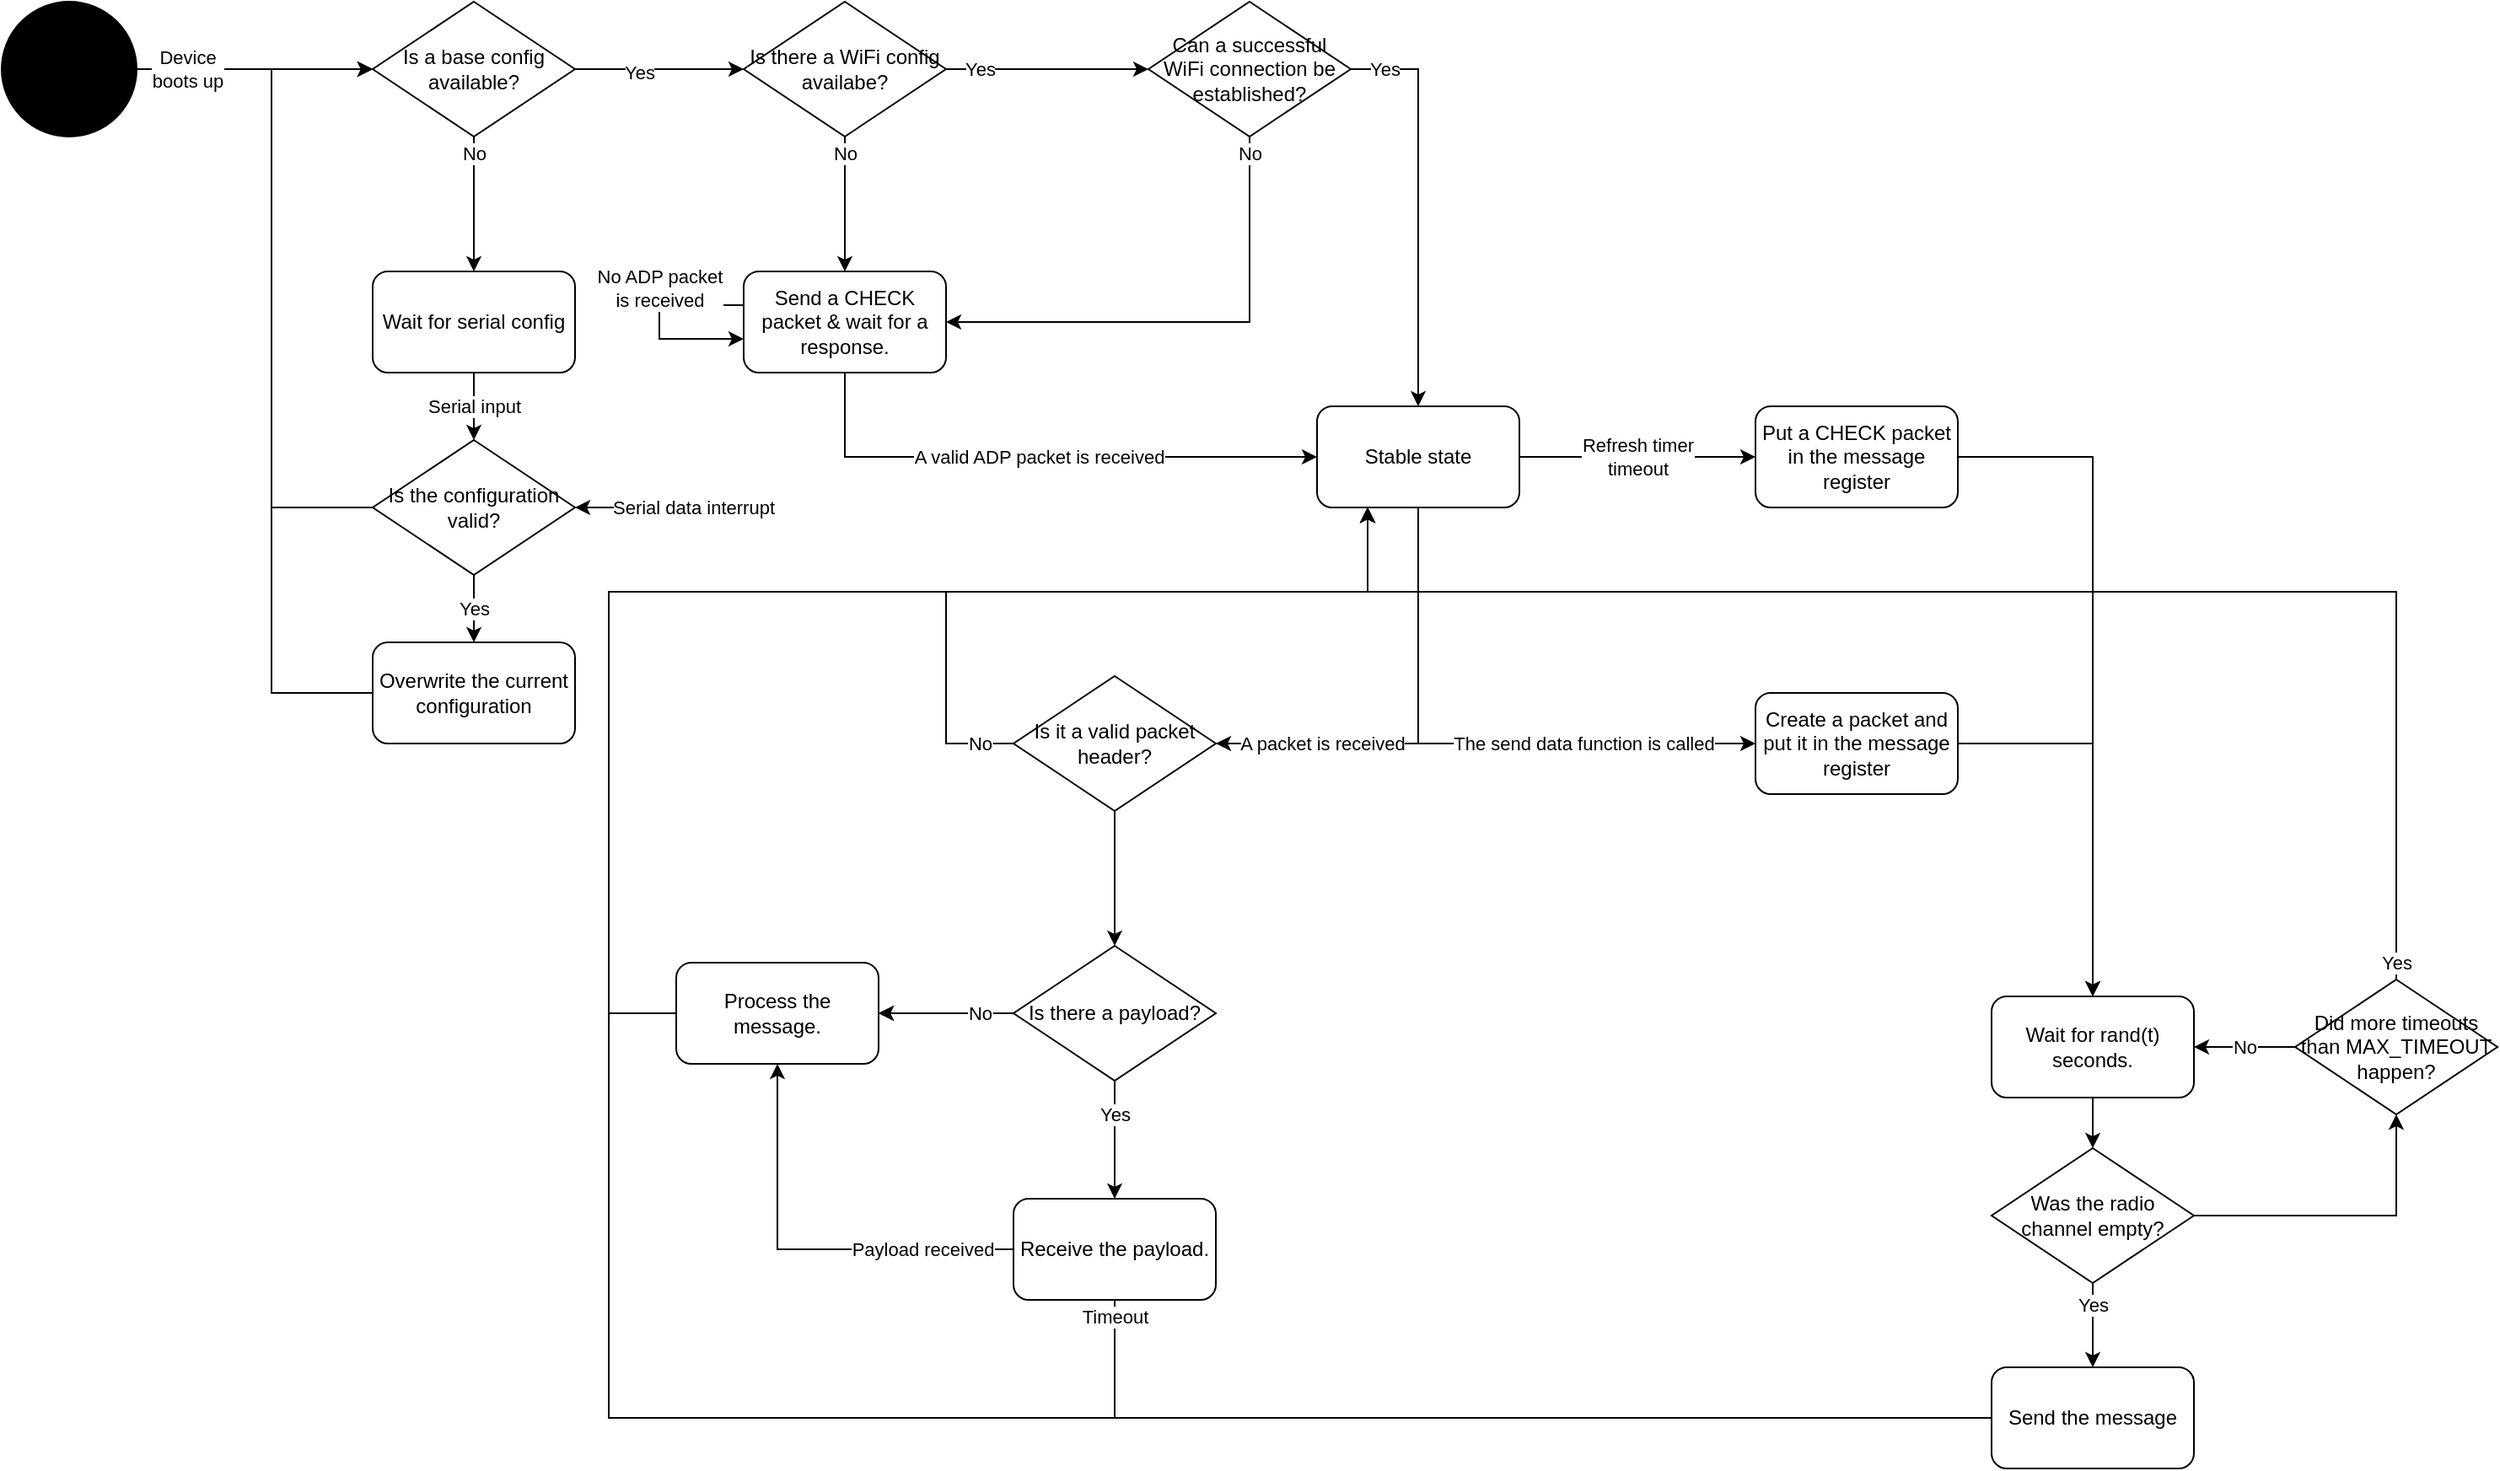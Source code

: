 <mxfile version="21.2.6" type="github">
  <diagram name="Page-1" id="ZGSY49kw95tKCY2YCKAE">
    <mxGraphModel dx="2899" dy="1087" grid="1" gridSize="10" guides="1" tooltips="1" connect="1" arrows="1" fold="1" page="1" pageScale="1" pageWidth="850" pageHeight="1100" math="0" shadow="0">
      <root>
        <mxCell id="0" />
        <mxCell id="1" parent="0" />
        <mxCell id="B7NbwlBbH3IzLWrK8qIm-76" value="&lt;div&gt;Device&lt;/div&gt;&lt;div&gt;boots up&lt;/div&gt;" style="edgeStyle=orthogonalEdgeStyle;rounded=0;orthogonalLoop=1;jettySize=auto;html=1;" edge="1" parent="1" source="B7NbwlBbH3IzLWrK8qIm-2" target="B7NbwlBbH3IzLWrK8qIm-19">
          <mxGeometry x="-0.571" relative="1" as="geometry">
            <mxPoint as="offset" />
          </mxGeometry>
        </mxCell>
        <mxCell id="B7NbwlBbH3IzLWrK8qIm-2" value="" style="ellipse;whiteSpace=wrap;html=1;aspect=fixed;fillColor=#000000;" vertex="1" parent="1">
          <mxGeometry x="-200" y="40" width="80" height="80" as="geometry" />
        </mxCell>
        <mxCell id="B7NbwlBbH3IzLWrK8qIm-7" style="edgeStyle=orthogonalEdgeStyle;rounded=0;orthogonalLoop=1;jettySize=auto;html=1;" edge="1" parent="1" source="B7NbwlBbH3IzLWrK8qIm-5" target="B7NbwlBbH3IzLWrK8qIm-6">
          <mxGeometry relative="1" as="geometry" />
        </mxCell>
        <mxCell id="B7NbwlBbH3IzLWrK8qIm-8" value="&lt;div&gt;No&lt;/div&gt;" style="edgeLabel;html=1;align=center;verticalAlign=middle;resizable=0;points=[];" vertex="1" connectable="0" parent="B7NbwlBbH3IzLWrK8qIm-7">
          <mxGeometry x="-0.25" y="-2" relative="1" as="geometry">
            <mxPoint x="2" y="-20" as="offset" />
          </mxGeometry>
        </mxCell>
        <mxCell id="B7NbwlBbH3IzLWrK8qIm-10" value="&lt;div&gt;Yes&lt;/div&gt;" style="edgeStyle=orthogonalEdgeStyle;rounded=0;orthogonalLoop=1;jettySize=auto;html=1;" edge="1" parent="1" source="B7NbwlBbH3IzLWrK8qIm-5" target="B7NbwlBbH3IzLWrK8qIm-12">
          <mxGeometry x="-0.667" relative="1" as="geometry">
            <mxPoint x="480" y="80" as="targetPoint" />
            <mxPoint as="offset" />
          </mxGeometry>
        </mxCell>
        <mxCell id="B7NbwlBbH3IzLWrK8qIm-5" value="Is there a WiFi config availabe?" style="rhombus;whiteSpace=wrap;html=1;" vertex="1" parent="1">
          <mxGeometry x="240" y="40" width="120" height="80" as="geometry" />
        </mxCell>
        <mxCell id="B7NbwlBbH3IzLWrK8qIm-25" value="A valid ADP packet is received" style="edgeStyle=orthogonalEdgeStyle;rounded=0;orthogonalLoop=1;jettySize=auto;html=1;entryX=0;entryY=0.5;entryDx=0;entryDy=0;" edge="1" parent="1" source="B7NbwlBbH3IzLWrK8qIm-6" target="B7NbwlBbH3IzLWrK8qIm-15">
          <mxGeometry relative="1" as="geometry">
            <mxPoint x="300" y="320" as="targetPoint" />
            <Array as="points">
              <mxPoint x="300" y="310" />
            </Array>
          </mxGeometry>
        </mxCell>
        <mxCell id="B7NbwlBbH3IzLWrK8qIm-6" value="Send a CHECK packet &amp;amp; wait for a response." style="rounded=1;whiteSpace=wrap;html=1;" vertex="1" parent="1">
          <mxGeometry x="240" y="200" width="120" height="60" as="geometry" />
        </mxCell>
        <mxCell id="B7NbwlBbH3IzLWrK8qIm-13" style="edgeStyle=orthogonalEdgeStyle;rounded=0;orthogonalLoop=1;jettySize=auto;html=1;entryX=1;entryY=0.5;entryDx=0;entryDy=0;" edge="1" parent="1" source="B7NbwlBbH3IzLWrK8qIm-12" target="B7NbwlBbH3IzLWrK8qIm-6">
          <mxGeometry relative="1" as="geometry">
            <Array as="points">
              <mxPoint x="540" y="230" />
            </Array>
          </mxGeometry>
        </mxCell>
        <mxCell id="B7NbwlBbH3IzLWrK8qIm-14" value="&lt;div&gt;No&lt;/div&gt;" style="edgeLabel;html=1;align=center;verticalAlign=middle;resizable=0;points=[];" vertex="1" connectable="0" parent="B7NbwlBbH3IzLWrK8qIm-13">
          <mxGeometry x="-0.552" y="4" relative="1" as="geometry">
            <mxPoint x="-4" y="-55" as="offset" />
          </mxGeometry>
        </mxCell>
        <mxCell id="B7NbwlBbH3IzLWrK8qIm-17" style="edgeStyle=orthogonalEdgeStyle;rounded=0;orthogonalLoop=1;jettySize=auto;html=1;" edge="1" parent="1" source="B7NbwlBbH3IzLWrK8qIm-12" target="B7NbwlBbH3IzLWrK8qIm-15">
          <mxGeometry relative="1" as="geometry">
            <Array as="points">
              <mxPoint x="640" y="80" />
            </Array>
          </mxGeometry>
        </mxCell>
        <mxCell id="B7NbwlBbH3IzLWrK8qIm-18" value="Yes" style="edgeLabel;html=1;align=center;verticalAlign=middle;resizable=0;points=[];" vertex="1" connectable="0" parent="B7NbwlBbH3IzLWrK8qIm-17">
          <mxGeometry x="-0.57" relative="1" as="geometry">
            <mxPoint x="-20" y="-12" as="offset" />
          </mxGeometry>
        </mxCell>
        <mxCell id="B7NbwlBbH3IzLWrK8qIm-12" value="Can a successful WiFi connection be established?" style="rhombus;whiteSpace=wrap;html=1;" vertex="1" parent="1">
          <mxGeometry x="480" y="40" width="120" height="80" as="geometry" />
        </mxCell>
        <mxCell id="B7NbwlBbH3IzLWrK8qIm-30" value="&lt;div&gt;Refresh timer&lt;/div&gt;&lt;div&gt;timeout&lt;br&gt;&lt;/div&gt;" style="edgeStyle=orthogonalEdgeStyle;rounded=0;orthogonalLoop=1;jettySize=auto;html=1;" edge="1" parent="1" source="B7NbwlBbH3IzLWrK8qIm-15" target="B7NbwlBbH3IzLWrK8qIm-29">
          <mxGeometry relative="1" as="geometry" />
        </mxCell>
        <mxCell id="B7NbwlBbH3IzLWrK8qIm-32" style="edgeStyle=orthogonalEdgeStyle;rounded=0;orthogonalLoop=1;jettySize=auto;html=1;entryX=0;entryY=0.5;entryDx=0;entryDy=0;" edge="1" parent="1" source="B7NbwlBbH3IzLWrK8qIm-15" target="B7NbwlBbH3IzLWrK8qIm-31">
          <mxGeometry relative="1" as="geometry">
            <Array as="points">
              <mxPoint x="640" y="480" />
            </Array>
          </mxGeometry>
        </mxCell>
        <mxCell id="B7NbwlBbH3IzLWrK8qIm-33" value="The send data function is called" style="edgeLabel;html=1;align=center;verticalAlign=middle;resizable=0;points=[];" vertex="1" connectable="0" parent="B7NbwlBbH3IzLWrK8qIm-32">
          <mxGeometry x="0.473" y="-1" relative="1" as="geometry">
            <mxPoint x="-13" y="-1" as="offset" />
          </mxGeometry>
        </mxCell>
        <mxCell id="B7NbwlBbH3IzLWrK8qIm-35" style="edgeStyle=orthogonalEdgeStyle;rounded=0;orthogonalLoop=1;jettySize=auto;html=1;entryX=1;entryY=0.5;entryDx=0;entryDy=0;" edge="1" parent="1" source="B7NbwlBbH3IzLWrK8qIm-15" target="B7NbwlBbH3IzLWrK8qIm-37">
          <mxGeometry relative="1" as="geometry">
            <mxPoint x="520" y="470" as="targetPoint" />
            <Array as="points">
              <mxPoint x="640" y="480" />
            </Array>
          </mxGeometry>
        </mxCell>
        <mxCell id="B7NbwlBbH3IzLWrK8qIm-36" value="A packet is received" style="edgeLabel;html=1;align=center;verticalAlign=middle;resizable=0;points=[];" vertex="1" connectable="0" parent="B7NbwlBbH3IzLWrK8qIm-35">
          <mxGeometry x="0.44" y="3" relative="1" as="geometry">
            <mxPoint x="-10" y="-3" as="offset" />
          </mxGeometry>
        </mxCell>
        <mxCell id="B7NbwlBbH3IzLWrK8qIm-15" value="Stable state" style="rounded=1;whiteSpace=wrap;html=1;" vertex="1" parent="1">
          <mxGeometry x="580" y="280" width="120" height="60" as="geometry" />
        </mxCell>
        <mxCell id="B7NbwlBbH3IzLWrK8qIm-20" style="edgeStyle=orthogonalEdgeStyle;rounded=0;orthogonalLoop=1;jettySize=auto;html=1;" edge="1" parent="1" source="B7NbwlBbH3IzLWrK8qIm-19" target="B7NbwlBbH3IzLWrK8qIm-5">
          <mxGeometry relative="1" as="geometry" />
        </mxCell>
        <mxCell id="B7NbwlBbH3IzLWrK8qIm-21" value="Yes" style="edgeLabel;html=1;align=center;verticalAlign=middle;resizable=0;points=[];" vertex="1" connectable="0" parent="B7NbwlBbH3IzLWrK8qIm-20">
          <mxGeometry x="-0.24" y="-2" relative="1" as="geometry">
            <mxPoint as="offset" />
          </mxGeometry>
        </mxCell>
        <mxCell id="B7NbwlBbH3IzLWrK8qIm-23" value="No" style="edgeStyle=orthogonalEdgeStyle;rounded=0;orthogonalLoop=1;jettySize=auto;html=1;" edge="1" parent="1" source="B7NbwlBbH3IzLWrK8qIm-19" target="B7NbwlBbH3IzLWrK8qIm-22">
          <mxGeometry x="-0.75" relative="1" as="geometry">
            <Array as="points">
              <mxPoint x="80" y="130" />
              <mxPoint x="80" y="130" />
            </Array>
            <mxPoint as="offset" />
          </mxGeometry>
        </mxCell>
        <mxCell id="B7NbwlBbH3IzLWrK8qIm-19" value="Is a base config available?" style="rhombus;whiteSpace=wrap;html=1;" vertex="1" parent="1">
          <mxGeometry x="20" y="40" width="120" height="80" as="geometry" />
        </mxCell>
        <mxCell id="B7NbwlBbH3IzLWrK8qIm-70" value="Serial input" style="edgeStyle=orthogonalEdgeStyle;rounded=0;orthogonalLoop=1;jettySize=auto;html=1;entryX=0.5;entryY=0;entryDx=0;entryDy=0;" edge="1" parent="1" source="B7NbwlBbH3IzLWrK8qIm-22" target="B7NbwlBbH3IzLWrK8qIm-71">
          <mxGeometry relative="1" as="geometry">
            <mxPoint x="80" y="310" as="targetPoint" />
          </mxGeometry>
        </mxCell>
        <mxCell id="B7NbwlBbH3IzLWrK8qIm-22" value="Wait for serial config" style="rounded=1;whiteSpace=wrap;html=1;" vertex="1" parent="1">
          <mxGeometry x="20" y="200" width="120" height="60" as="geometry" />
        </mxCell>
        <mxCell id="B7NbwlBbH3IzLWrK8qIm-28" value="&lt;div&gt;No ADP packet&lt;/div&gt;&lt;div&gt;is received&lt;br&gt;&lt;/div&gt;" style="edgeStyle=orthogonalEdgeStyle;rounded=0;orthogonalLoop=1;jettySize=auto;html=1;" edge="1" parent="1" source="B7NbwlBbH3IzLWrK8qIm-6" target="B7NbwlBbH3IzLWrK8qIm-6">
          <mxGeometry x="-0.167" y="-10" relative="1" as="geometry">
            <Array as="points">
              <mxPoint x="190" y="240" />
            </Array>
            <mxPoint x="10" y="-10" as="offset" />
          </mxGeometry>
        </mxCell>
        <mxCell id="B7NbwlBbH3IzLWrK8qIm-57" style="edgeStyle=orthogonalEdgeStyle;rounded=0;orthogonalLoop=1;jettySize=auto;html=1;" edge="1" parent="1" source="B7NbwlBbH3IzLWrK8qIm-29" target="B7NbwlBbH3IzLWrK8qIm-56">
          <mxGeometry relative="1" as="geometry" />
        </mxCell>
        <mxCell id="B7NbwlBbH3IzLWrK8qIm-29" value="Put a CHECK packet in the message register" style="rounded=1;whiteSpace=wrap;html=1;" vertex="1" parent="1">
          <mxGeometry x="840" y="280" width="120" height="60" as="geometry" />
        </mxCell>
        <mxCell id="B7NbwlBbH3IzLWrK8qIm-58" style="edgeStyle=orthogonalEdgeStyle;rounded=0;orthogonalLoop=1;jettySize=auto;html=1;" edge="1" parent="1" source="B7NbwlBbH3IzLWrK8qIm-31" target="B7NbwlBbH3IzLWrK8qIm-56">
          <mxGeometry relative="1" as="geometry" />
        </mxCell>
        <mxCell id="B7NbwlBbH3IzLWrK8qIm-31" value="Create a packet and put it in the message register" style="rounded=1;whiteSpace=wrap;html=1;" vertex="1" parent="1">
          <mxGeometry x="840" y="450" width="120" height="60" as="geometry" />
        </mxCell>
        <mxCell id="B7NbwlBbH3IzLWrK8qIm-40" style="edgeStyle=orthogonalEdgeStyle;rounded=0;orthogonalLoop=1;jettySize=auto;html=1;" edge="1" parent="1" source="B7NbwlBbH3IzLWrK8qIm-37" target="B7NbwlBbH3IzLWrK8qIm-15">
          <mxGeometry relative="1" as="geometry">
            <mxPoint x="360" y="400" as="targetPoint" />
            <Array as="points">
              <mxPoint x="360" y="480" />
              <mxPoint x="360" y="390" />
              <mxPoint x="610" y="390" />
            </Array>
          </mxGeometry>
        </mxCell>
        <mxCell id="B7NbwlBbH3IzLWrK8qIm-42" value="&lt;div&gt;No&lt;/div&gt;" style="edgeLabel;html=1;align=center;verticalAlign=middle;resizable=0;points=[];" vertex="1" connectable="0" parent="B7NbwlBbH3IzLWrK8qIm-40">
          <mxGeometry x="-0.795" y="1" relative="1" as="geometry">
            <mxPoint x="21" y="4" as="offset" />
          </mxGeometry>
        </mxCell>
        <mxCell id="B7NbwlBbH3IzLWrK8qIm-44" style="edgeStyle=orthogonalEdgeStyle;rounded=0;orthogonalLoop=1;jettySize=auto;html=1;" edge="1" parent="1" source="B7NbwlBbH3IzLWrK8qIm-37" target="B7NbwlBbH3IzLWrK8qIm-43">
          <mxGeometry relative="1" as="geometry" />
        </mxCell>
        <mxCell id="B7NbwlBbH3IzLWrK8qIm-37" value="Is it a valid packet header?" style="rhombus;whiteSpace=wrap;html=1;" vertex="1" parent="1">
          <mxGeometry x="400" y="440" width="120" height="80" as="geometry" />
        </mxCell>
        <mxCell id="B7NbwlBbH3IzLWrK8qIm-46" style="edgeStyle=orthogonalEdgeStyle;rounded=0;orthogonalLoop=1;jettySize=auto;html=1;" edge="1" parent="1" source="B7NbwlBbH3IzLWrK8qIm-43" target="B7NbwlBbH3IzLWrK8qIm-45">
          <mxGeometry relative="1" as="geometry" />
        </mxCell>
        <mxCell id="B7NbwlBbH3IzLWrK8qIm-48" value="No" style="edgeStyle=orthogonalEdgeStyle;rounded=0;orthogonalLoop=1;jettySize=auto;html=1;" edge="1" parent="1" source="B7NbwlBbH3IzLWrK8qIm-43" target="B7NbwlBbH3IzLWrK8qIm-45">
          <mxGeometry x="-0.5" relative="1" as="geometry">
            <mxPoint as="offset" />
          </mxGeometry>
        </mxCell>
        <mxCell id="B7NbwlBbH3IzLWrK8qIm-50" value="Yes" style="edgeStyle=orthogonalEdgeStyle;rounded=0;orthogonalLoop=1;jettySize=auto;html=1;" edge="1" parent="1" source="B7NbwlBbH3IzLWrK8qIm-43" target="B7NbwlBbH3IzLWrK8qIm-49">
          <mxGeometry x="-0.429" relative="1" as="geometry">
            <mxPoint as="offset" />
          </mxGeometry>
        </mxCell>
        <mxCell id="B7NbwlBbH3IzLWrK8qIm-43" value="Is there a payload?" style="rhombus;whiteSpace=wrap;html=1;" vertex="1" parent="1">
          <mxGeometry x="400" y="600" width="120" height="80" as="geometry" />
        </mxCell>
        <mxCell id="B7NbwlBbH3IzLWrK8qIm-47" style="edgeStyle=orthogonalEdgeStyle;rounded=0;orthogonalLoop=1;jettySize=auto;html=1;" edge="1" parent="1" source="B7NbwlBbH3IzLWrK8qIm-45" target="B7NbwlBbH3IzLWrK8qIm-15">
          <mxGeometry relative="1" as="geometry">
            <mxPoint x="70" y="400" as="targetPoint" />
            <Array as="points">
              <mxPoint x="160" y="640" />
              <mxPoint x="160" y="390" />
              <mxPoint x="610" y="390" />
            </Array>
          </mxGeometry>
        </mxCell>
        <mxCell id="B7NbwlBbH3IzLWrK8qIm-45" value="Process the message." style="rounded=1;whiteSpace=wrap;html=1;" vertex="1" parent="1">
          <mxGeometry x="200" y="610" width="120" height="60" as="geometry" />
        </mxCell>
        <mxCell id="B7NbwlBbH3IzLWrK8qIm-51" style="edgeStyle=orthogonalEdgeStyle;rounded=0;orthogonalLoop=1;jettySize=auto;html=1;entryX=0.5;entryY=1;entryDx=0;entryDy=0;" edge="1" parent="1" source="B7NbwlBbH3IzLWrK8qIm-49" target="B7NbwlBbH3IzLWrK8qIm-45">
          <mxGeometry relative="1" as="geometry" />
        </mxCell>
        <mxCell id="B7NbwlBbH3IzLWrK8qIm-52" value="Payload received" style="edgeLabel;html=1;align=center;verticalAlign=middle;resizable=0;points=[];" vertex="1" connectable="0" parent="B7NbwlBbH3IzLWrK8qIm-51">
          <mxGeometry x="-0.568" relative="1" as="geometry">
            <mxPoint as="offset" />
          </mxGeometry>
        </mxCell>
        <mxCell id="B7NbwlBbH3IzLWrK8qIm-54" value="Timeout" style="edgeStyle=orthogonalEdgeStyle;rounded=0;orthogonalLoop=1;jettySize=auto;html=1;" edge="1" parent="1" source="B7NbwlBbH3IzLWrK8qIm-49" target="B7NbwlBbH3IzLWrK8qIm-15">
          <mxGeometry x="-0.985" relative="1" as="geometry">
            <Array as="points">
              <mxPoint x="460" y="880" />
              <mxPoint x="160" y="880" />
              <mxPoint x="160" y="390" />
              <mxPoint x="610" y="390" />
            </Array>
            <mxPoint as="offset" />
          </mxGeometry>
        </mxCell>
        <mxCell id="B7NbwlBbH3IzLWrK8qIm-49" value="Receive the payload." style="rounded=1;whiteSpace=wrap;html=1;" vertex="1" parent="1">
          <mxGeometry x="400" y="750" width="120" height="60" as="geometry" />
        </mxCell>
        <mxCell id="B7NbwlBbH3IzLWrK8qIm-60" style="edgeStyle=orthogonalEdgeStyle;rounded=0;orthogonalLoop=1;jettySize=auto;html=1;" edge="1" parent="1" source="B7NbwlBbH3IzLWrK8qIm-56" target="B7NbwlBbH3IzLWrK8qIm-59">
          <mxGeometry relative="1" as="geometry" />
        </mxCell>
        <mxCell id="B7NbwlBbH3IzLWrK8qIm-56" value="Wait for rand(t) seconds." style="rounded=1;whiteSpace=wrap;html=1;" vertex="1" parent="1">
          <mxGeometry x="980" y="630" width="120" height="60" as="geometry" />
        </mxCell>
        <mxCell id="B7NbwlBbH3IzLWrK8qIm-62" value="&lt;div&gt;Yes&lt;/div&gt;" style="edgeStyle=orthogonalEdgeStyle;rounded=0;orthogonalLoop=1;jettySize=auto;html=1;" edge="1" parent="1" source="B7NbwlBbH3IzLWrK8qIm-59" target="B7NbwlBbH3IzLWrK8qIm-61">
          <mxGeometry x="-0.5" relative="1" as="geometry">
            <Array as="points">
              <mxPoint x="1040" y="820" />
              <mxPoint x="1040" y="820" />
            </Array>
            <mxPoint as="offset" />
          </mxGeometry>
        </mxCell>
        <mxCell id="B7NbwlBbH3IzLWrK8qIm-65" style="edgeStyle=orthogonalEdgeStyle;rounded=0;orthogonalLoop=1;jettySize=auto;html=1;entryX=0.5;entryY=1;entryDx=0;entryDy=0;" edge="1" parent="1" source="B7NbwlBbH3IzLWrK8qIm-59" target="B7NbwlBbH3IzLWrK8qIm-64">
          <mxGeometry relative="1" as="geometry" />
        </mxCell>
        <mxCell id="B7NbwlBbH3IzLWrK8qIm-59" value="Was the radio channel empty?" style="rhombus;whiteSpace=wrap;html=1;" vertex="1" parent="1">
          <mxGeometry x="980" y="720" width="120" height="80" as="geometry" />
        </mxCell>
        <mxCell id="B7NbwlBbH3IzLWrK8qIm-63" style="edgeStyle=orthogonalEdgeStyle;rounded=0;orthogonalLoop=1;jettySize=auto;html=1;" edge="1" parent="1" source="B7NbwlBbH3IzLWrK8qIm-61" target="B7NbwlBbH3IzLWrK8qIm-15">
          <mxGeometry relative="1" as="geometry">
            <Array as="points">
              <mxPoint x="160" y="880" />
              <mxPoint x="160" y="390" />
              <mxPoint x="610" y="390" />
            </Array>
          </mxGeometry>
        </mxCell>
        <mxCell id="B7NbwlBbH3IzLWrK8qIm-61" value="Send the message" style="rounded=1;whiteSpace=wrap;html=1;" vertex="1" parent="1">
          <mxGeometry x="980" y="850" width="120" height="60" as="geometry" />
        </mxCell>
        <mxCell id="B7NbwlBbH3IzLWrK8qIm-66" value="&lt;div&gt;No&lt;/div&gt;" style="edgeStyle=orthogonalEdgeStyle;rounded=0;orthogonalLoop=1;jettySize=auto;html=1;" edge="1" parent="1" source="B7NbwlBbH3IzLWrK8qIm-64" target="B7NbwlBbH3IzLWrK8qIm-56">
          <mxGeometry relative="1" as="geometry" />
        </mxCell>
        <mxCell id="B7NbwlBbH3IzLWrK8qIm-67" style="edgeStyle=orthogonalEdgeStyle;rounded=0;orthogonalLoop=1;jettySize=auto;html=1;" edge="1" parent="1" source="B7NbwlBbH3IzLWrK8qIm-64" target="B7NbwlBbH3IzLWrK8qIm-15">
          <mxGeometry relative="1" as="geometry">
            <Array as="points">
              <mxPoint x="1220" y="390" />
              <mxPoint x="610" y="390" />
            </Array>
          </mxGeometry>
        </mxCell>
        <mxCell id="B7NbwlBbH3IzLWrK8qIm-68" value="Yes" style="edgeLabel;html=1;align=center;verticalAlign=middle;resizable=0;points=[];" vertex="1" connectable="0" parent="B7NbwlBbH3IzLWrK8qIm-67">
          <mxGeometry x="-0.888" y="1" relative="1" as="geometry">
            <mxPoint x="1" y="40" as="offset" />
          </mxGeometry>
        </mxCell>
        <mxCell id="B7NbwlBbH3IzLWrK8qIm-64" value="Did more timeouts than MAX_TIMEOUT happen?" style="rhombus;whiteSpace=wrap;html=1;" vertex="1" parent="1">
          <mxGeometry x="1160" y="620" width="120" height="80" as="geometry" />
        </mxCell>
        <mxCell id="B7NbwlBbH3IzLWrK8qIm-73" value="Yes" style="edgeStyle=orthogonalEdgeStyle;rounded=0;orthogonalLoop=1;jettySize=auto;html=1;" edge="1" parent="1" source="B7NbwlBbH3IzLWrK8qIm-71" target="B7NbwlBbH3IzLWrK8qIm-72">
          <mxGeometry relative="1" as="geometry" />
        </mxCell>
        <mxCell id="B7NbwlBbH3IzLWrK8qIm-74" style="edgeStyle=orthogonalEdgeStyle;rounded=0;orthogonalLoop=1;jettySize=auto;html=1;entryX=0;entryY=0.5;entryDx=0;entryDy=0;" edge="1" parent="1" source="B7NbwlBbH3IzLWrK8qIm-71" target="B7NbwlBbH3IzLWrK8qIm-19">
          <mxGeometry relative="1" as="geometry">
            <Array as="points">
              <mxPoint x="-40" y="340" />
              <mxPoint x="-40" y="80" />
            </Array>
          </mxGeometry>
        </mxCell>
        <mxCell id="B7NbwlBbH3IzLWrK8qIm-71" value="Is the configuration valid?" style="rhombus;whiteSpace=wrap;html=1;" vertex="1" parent="1">
          <mxGeometry x="20" y="300" width="120" height="80" as="geometry" />
        </mxCell>
        <mxCell id="B7NbwlBbH3IzLWrK8qIm-75" style="edgeStyle=orthogonalEdgeStyle;rounded=0;orthogonalLoop=1;jettySize=auto;html=1;" edge="1" parent="1" source="B7NbwlBbH3IzLWrK8qIm-72" target="B7NbwlBbH3IzLWrK8qIm-19">
          <mxGeometry relative="1" as="geometry">
            <Array as="points">
              <mxPoint x="-40" y="450" />
              <mxPoint x="-40" y="80" />
            </Array>
          </mxGeometry>
        </mxCell>
        <mxCell id="B7NbwlBbH3IzLWrK8qIm-72" value="Overwrite the current configuration" style="rounded=1;whiteSpace=wrap;html=1;" vertex="1" parent="1">
          <mxGeometry x="20" y="420" width="120" height="60" as="geometry" />
        </mxCell>
        <mxCell id="B7NbwlBbH3IzLWrK8qIm-77" value="Serial data interrupt" style="endArrow=classic;html=1;rounded=0;entryX=1;entryY=0.5;entryDx=0;entryDy=0;" edge="1" parent="1" target="B7NbwlBbH3IzLWrK8qIm-71">
          <mxGeometry x="-0.556" width="50" height="50" relative="1" as="geometry">
            <mxPoint x="230" y="340" as="sourcePoint" />
            <mxPoint x="350" y="270" as="targetPoint" />
            <mxPoint as="offset" />
          </mxGeometry>
        </mxCell>
      </root>
    </mxGraphModel>
  </diagram>
</mxfile>
